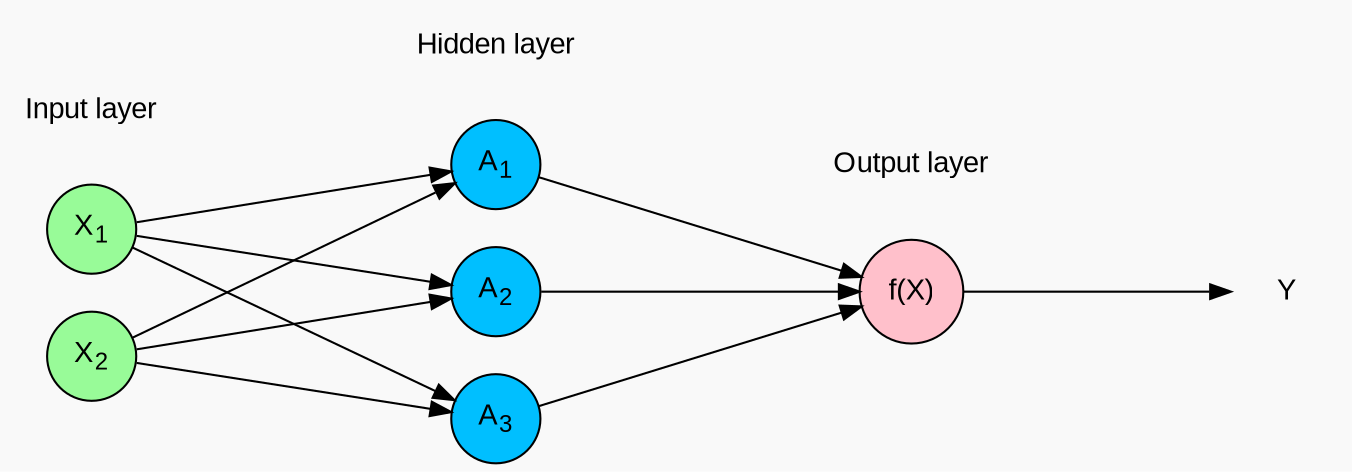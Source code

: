   digraph g {

    graph [rankdir = LR;
           splines = false;
           ranksep = 1.5;
           bgcolor = "#f9f9f9"]

    node [fontname = Arial, shape = circle, style = filled]        

    {
      node [shape = plaintext, fillcolor = none]
      label_x [label = "Input layer"]
      label_a [label = "Hidden layer"]
      label_fx [label = "Output layer"]
      y [label = <Y>]
    }

    {
      node [fillcolor = palegreen]
      x1 [label = <X<sub>1</sub>>]
      x2 [label = <X<sub>2</sub>>]
    }

    {
      node [fillcolor = deepskyblue]
      a1 [label = <A<sub>1</sub>>]
      a2 [label = <A<sub>2</sub>>]
      a3 [label = <A<sub>3</sub>>]
    }

    {
      node [fillcolor = pink]
      fx [label = <f(X)>]
    }

    edge [style = invis]

    { 
      rank=same;
      label_x -> x1 -> x2;
    }

    { 
      rank=same;
      label_a -> a1 -> a2 -> a3;
    }

    { 
      rank=same;
      label_fx -> fx;
    }

    {
      edge [style=solid]
      {x1;x2} -> {a1;a2;a3} -> fx -> y
    }
  }
